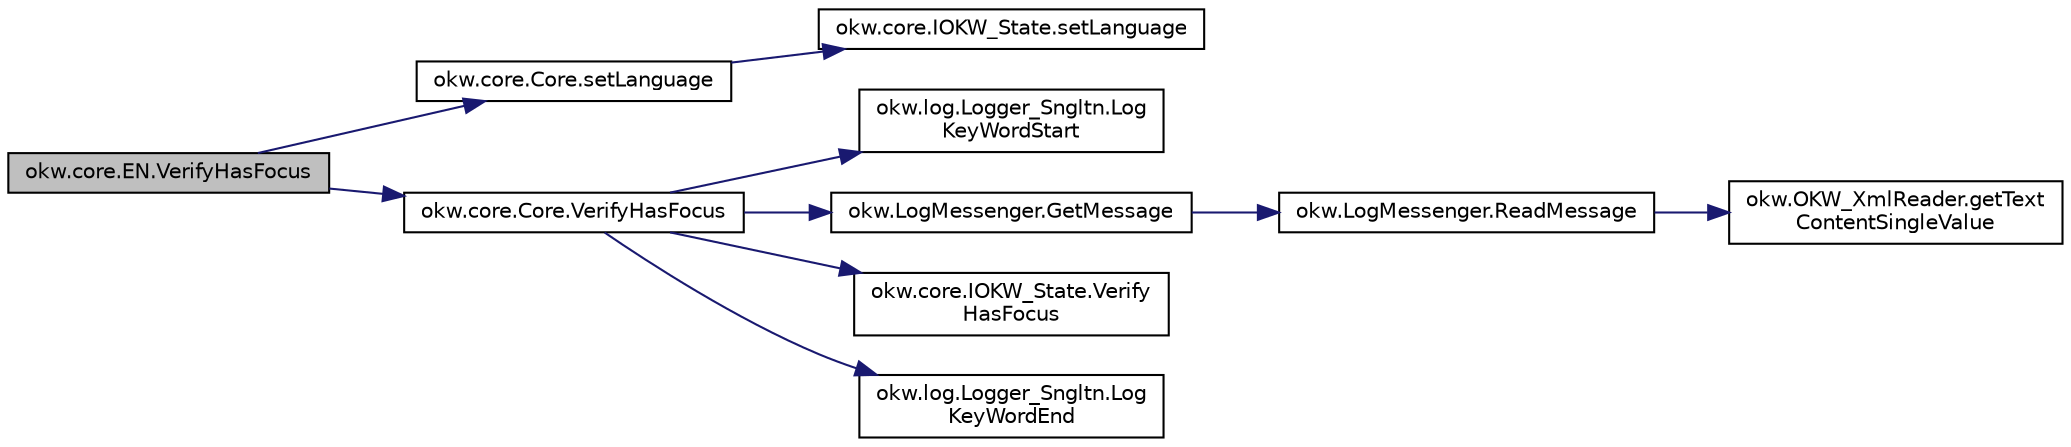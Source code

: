 digraph "okw.core.EN.VerifyHasFocus"
{
 // INTERACTIVE_SVG=YES
 // LATEX_PDF_SIZE
  edge [fontname="Helvetica",fontsize="10",labelfontname="Helvetica",labelfontsize="10"];
  node [fontname="Helvetica",fontsize="10",shape=record];
  rankdir="LR";
  Node3601 [label="okw.core.EN.VerifyHasFocus",height=0.2,width=0.4,color="black", fillcolor="grey75", style="filled", fontcolor="black",tooltip="Vergleicht den Fokus-Zustand des gegebenen Objekts mit dem erwarteten Wert."];
  Node3601 -> Node3602 [color="midnightblue",fontsize="10",style="solid",fontname="Helvetica"];
  Node3602 [label="okw.core.Core.setLanguage",height=0.2,width=0.4,color="black", fillcolor="white", style="filled",URL="$classokw_1_1core_1_1_core.html#ab4e0f723d27cb11c944ec4c82c426100",tooltip="Setzt die Sprache auf den gegebenen wert Language."];
  Node3602 -> Node3603 [color="midnightblue",fontsize="10",style="solid",fontname="Helvetica"];
  Node3603 [label="okw.core.IOKW_State.setLanguage",height=0.2,width=0.4,color="black", fillcolor="white", style="filled",URL="$interfaceokw_1_1core_1_1_i_o_k_w___state.html#a866baa0bde08a47418f54d63bdb56097",tooltip="Interne Methode zum setzen der Sprache für die sprachabhängigen Ausgaben der Dokumentation (Log)."];
  Node3601 -> Node3604 [color="midnightblue",fontsize="10",style="solid",fontname="Helvetica"];
  Node3604 [label="okw.core.Core.VerifyHasFocus",height=0.2,width=0.4,color="black", fillcolor="white", style="filled",URL="$classokw_1_1core_1_1_core.html#ade5d877223a28ce11b57c8b94ab1a2eb",tooltip="Vergleicht den Fokus-Zustand des gegebenen Objekts mit dem erwarteten Wert."];
  Node3604 -> Node3605 [color="midnightblue",fontsize="10",style="solid",fontname="Helvetica"];
  Node3605 [label="okw.log.Logger_Sngltn.Log\lKeyWordStart",height=0.2,width=0.4,color="black", fillcolor="white", style="filled",URL="$classokw_1_1log_1_1_logger___sngltn.html#a70ec25e200e00ecefc544e8fd371d2ef",tooltip="Ausgabe eines Schlüsselwortes."];
  Node3604 -> Node3606 [color="midnightblue",fontsize="10",style="solid",fontname="Helvetica"];
  Node3606 [label="okw.LogMessenger.GetMessage",height=0.2,width=0.4,color="black", fillcolor="white", style="filled",URL="$classokw_1_1_log_messenger.html#af225d1f037d47b3b085175c09d78bdd2",tooltip="Holt die Log-Meldung für MethodeNmae/Textkey ohne weitere Parameter."];
  Node3606 -> Node3607 [color="midnightblue",fontsize="10",style="solid",fontname="Helvetica"];
  Node3607 [label="okw.LogMessenger.ReadMessage",height=0.2,width=0.4,color="black", fillcolor="white", style="filled",URL="$classokw_1_1_log_messenger.html#a530cd6ab82ec82a04206a2e976ec06e3",tooltip="Interne Kernfunktion holt die Log-Meldung mit Platzhaltern aus der XML-Datei."];
  Node3607 -> Node3608 [color="midnightblue",fontsize="10",style="solid",fontname="Helvetica"];
  Node3608 [label="okw.OKW_XmlReader.getText\lContentSingleValue",height=0.2,width=0.4,color="black", fillcolor="white", style="filled",URL="$classokw_1_1_o_k_w___xml_reader.html#ab920b5335a2e1429c14cc5f8e79f39eb",tooltip="Lies den TextContent eines Tag."];
  Node3604 -> Node3609 [color="midnightblue",fontsize="10",style="solid",fontname="Helvetica"];
  Node3609 [label="okw.core.IOKW_State.Verify\lHasFocus",height=0.2,width=0.4,color="black", fillcolor="white", style="filled",URL="$interfaceokw_1_1core_1_1_i_o_k_w___state.html#a40877cd2c0183c22aa695cf4973ce37c",tooltip="Vergleicht den Fokus-Zustand des gegebenen Objekts mit dem erwarteten Wert."];
  Node3604 -> Node3610 [color="midnightblue",fontsize="10",style="solid",fontname="Helvetica"];
  Node3610 [label="okw.log.Logger_Sngltn.Log\lKeyWordEnd",height=0.2,width=0.4,color="black", fillcolor="white", style="filled",URL="$classokw_1_1log_1_1_logger___sngltn.html#aa7d2da98631d21644da70c187f03155e",tooltip="LogKeyWordEnd:"];
}
